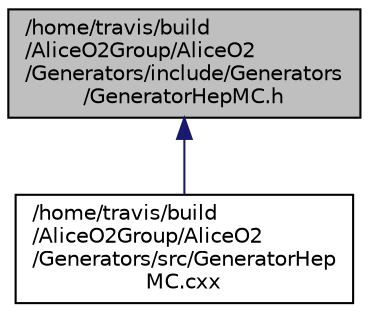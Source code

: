 digraph "/home/travis/build/AliceO2Group/AliceO2/Generators/include/Generators/GeneratorHepMC.h"
{
 // INTERACTIVE_SVG=YES
  bgcolor="transparent";
  edge [fontname="Helvetica",fontsize="10",labelfontname="Helvetica",labelfontsize="10"];
  node [fontname="Helvetica",fontsize="10",shape=record];
  Node6 [label="/home/travis/build\l/AliceO2Group/AliceO2\l/Generators/include/Generators\l/GeneratorHepMC.h",height=0.2,width=0.4,color="black", fillcolor="grey75", style="filled", fontcolor="black"];
  Node6 -> Node7 [dir="back",color="midnightblue",fontsize="10",style="solid",fontname="Helvetica"];
  Node7 [label="/home/travis/build\l/AliceO2Group/AliceO2\l/Generators/src/GeneratorHep\lMC.cxx",height=0.2,width=0.4,color="black",URL="$d9/d91/GeneratorHepMC_8cxx.html"];
}
